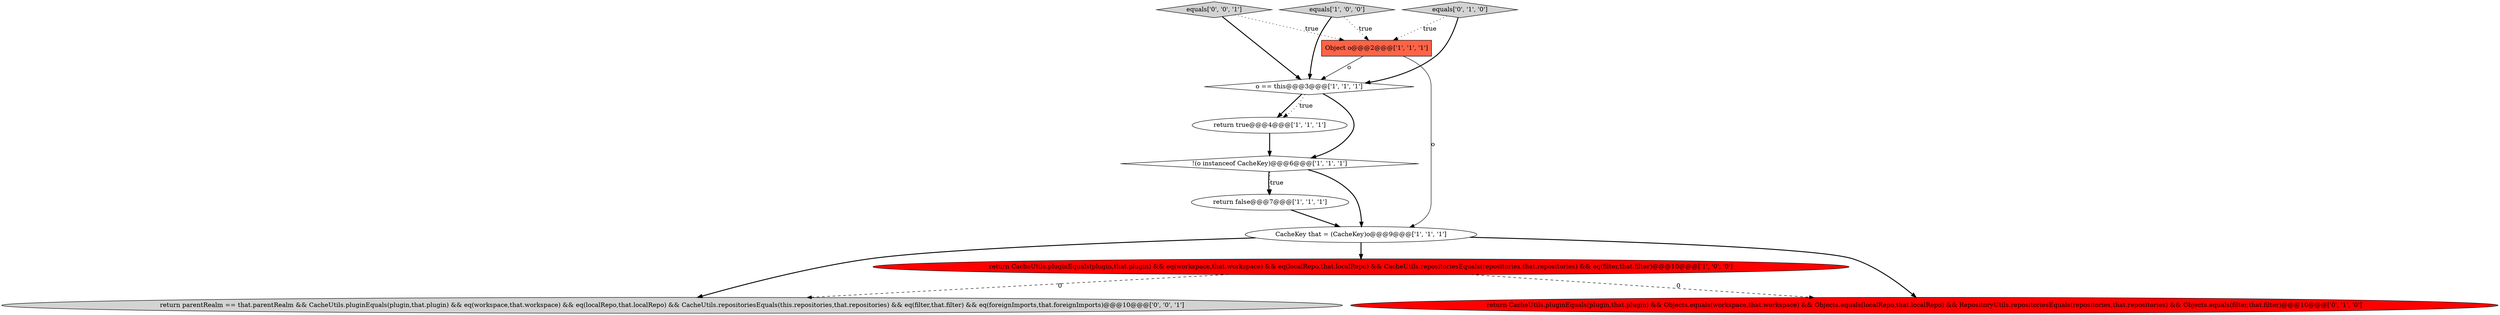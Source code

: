 digraph {
11 [style = filled, label = "return parentRealm == that.parentRealm && CacheUtils.pluginEquals(plugin,that.plugin) && eq(workspace,that.workspace) && eq(localRepo,that.localRepo) && CacheUtils.repositoriesEquals(this.repositories,that.repositories) && eq(filter,that.filter) && eq(foreignImports,that.foreignImports)@@@10@@@['0', '0', '1']", fillcolor = lightgray, shape = ellipse image = "AAA0AAABBB3BBB"];
5 [style = filled, label = "equals['1', '0', '0']", fillcolor = lightgray, shape = diamond image = "AAA0AAABBB1BBB"];
10 [style = filled, label = "equals['0', '0', '1']", fillcolor = lightgray, shape = diamond image = "AAA0AAABBB3BBB"];
3 [style = filled, label = "return false@@@7@@@['1', '1', '1']", fillcolor = white, shape = ellipse image = "AAA0AAABBB1BBB"];
0 [style = filled, label = "CacheKey that = (CacheKey)o@@@9@@@['1', '1', '1']", fillcolor = white, shape = ellipse image = "AAA0AAABBB1BBB"];
2 [style = filled, label = "return true@@@4@@@['1', '1', '1']", fillcolor = white, shape = ellipse image = "AAA0AAABBB1BBB"];
8 [style = filled, label = "return CacheUtils.pluginEquals(plugin,that.plugin) && Objects.equals(workspace,that.workspace) && Objects.equals(localRepo,that.localRepo) && RepositoryUtils.repositoriesEquals(repositories,that.repositories) && Objects.equals(filter,that.filter)@@@10@@@['0', '1', '0']", fillcolor = red, shape = ellipse image = "AAA1AAABBB2BBB"];
7 [style = filled, label = "Object o@@@2@@@['1', '1', '1']", fillcolor = tomato, shape = box image = "AAA0AAABBB1BBB"];
4 [style = filled, label = "o == this@@@3@@@['1', '1', '1']", fillcolor = white, shape = diamond image = "AAA0AAABBB1BBB"];
9 [style = filled, label = "equals['0', '1', '0']", fillcolor = lightgray, shape = diamond image = "AAA0AAABBB2BBB"];
1 [style = filled, label = "return CacheUtils.pluginEquals(plugin,that.plugin) && eq(workspace,that.workspace) && eq(localRepo,that.localRepo) && CacheUtils.repositoriesEquals(repositories,that.repositories) && eq(filter,that.filter)@@@10@@@['1', '0', '0']", fillcolor = red, shape = ellipse image = "AAA1AAABBB1BBB"];
6 [style = filled, label = "!(o instanceof CacheKey)@@@6@@@['1', '1', '1']", fillcolor = white, shape = diamond image = "AAA0AAABBB1BBB"];
6->3 [style = bold, label=""];
4->6 [style = bold, label=""];
2->6 [style = bold, label=""];
9->4 [style = bold, label=""];
0->11 [style = bold, label=""];
7->0 [style = solid, label="o"];
6->0 [style = bold, label=""];
4->2 [style = bold, label=""];
3->0 [style = bold, label=""];
4->2 [style = dotted, label="true"];
7->4 [style = solid, label="o"];
5->7 [style = dotted, label="true"];
1->11 [style = dashed, label="0"];
0->1 [style = bold, label=""];
5->4 [style = bold, label=""];
0->8 [style = bold, label=""];
10->4 [style = bold, label=""];
1->8 [style = dashed, label="0"];
9->7 [style = dotted, label="true"];
6->3 [style = dotted, label="true"];
10->7 [style = dotted, label="true"];
}
